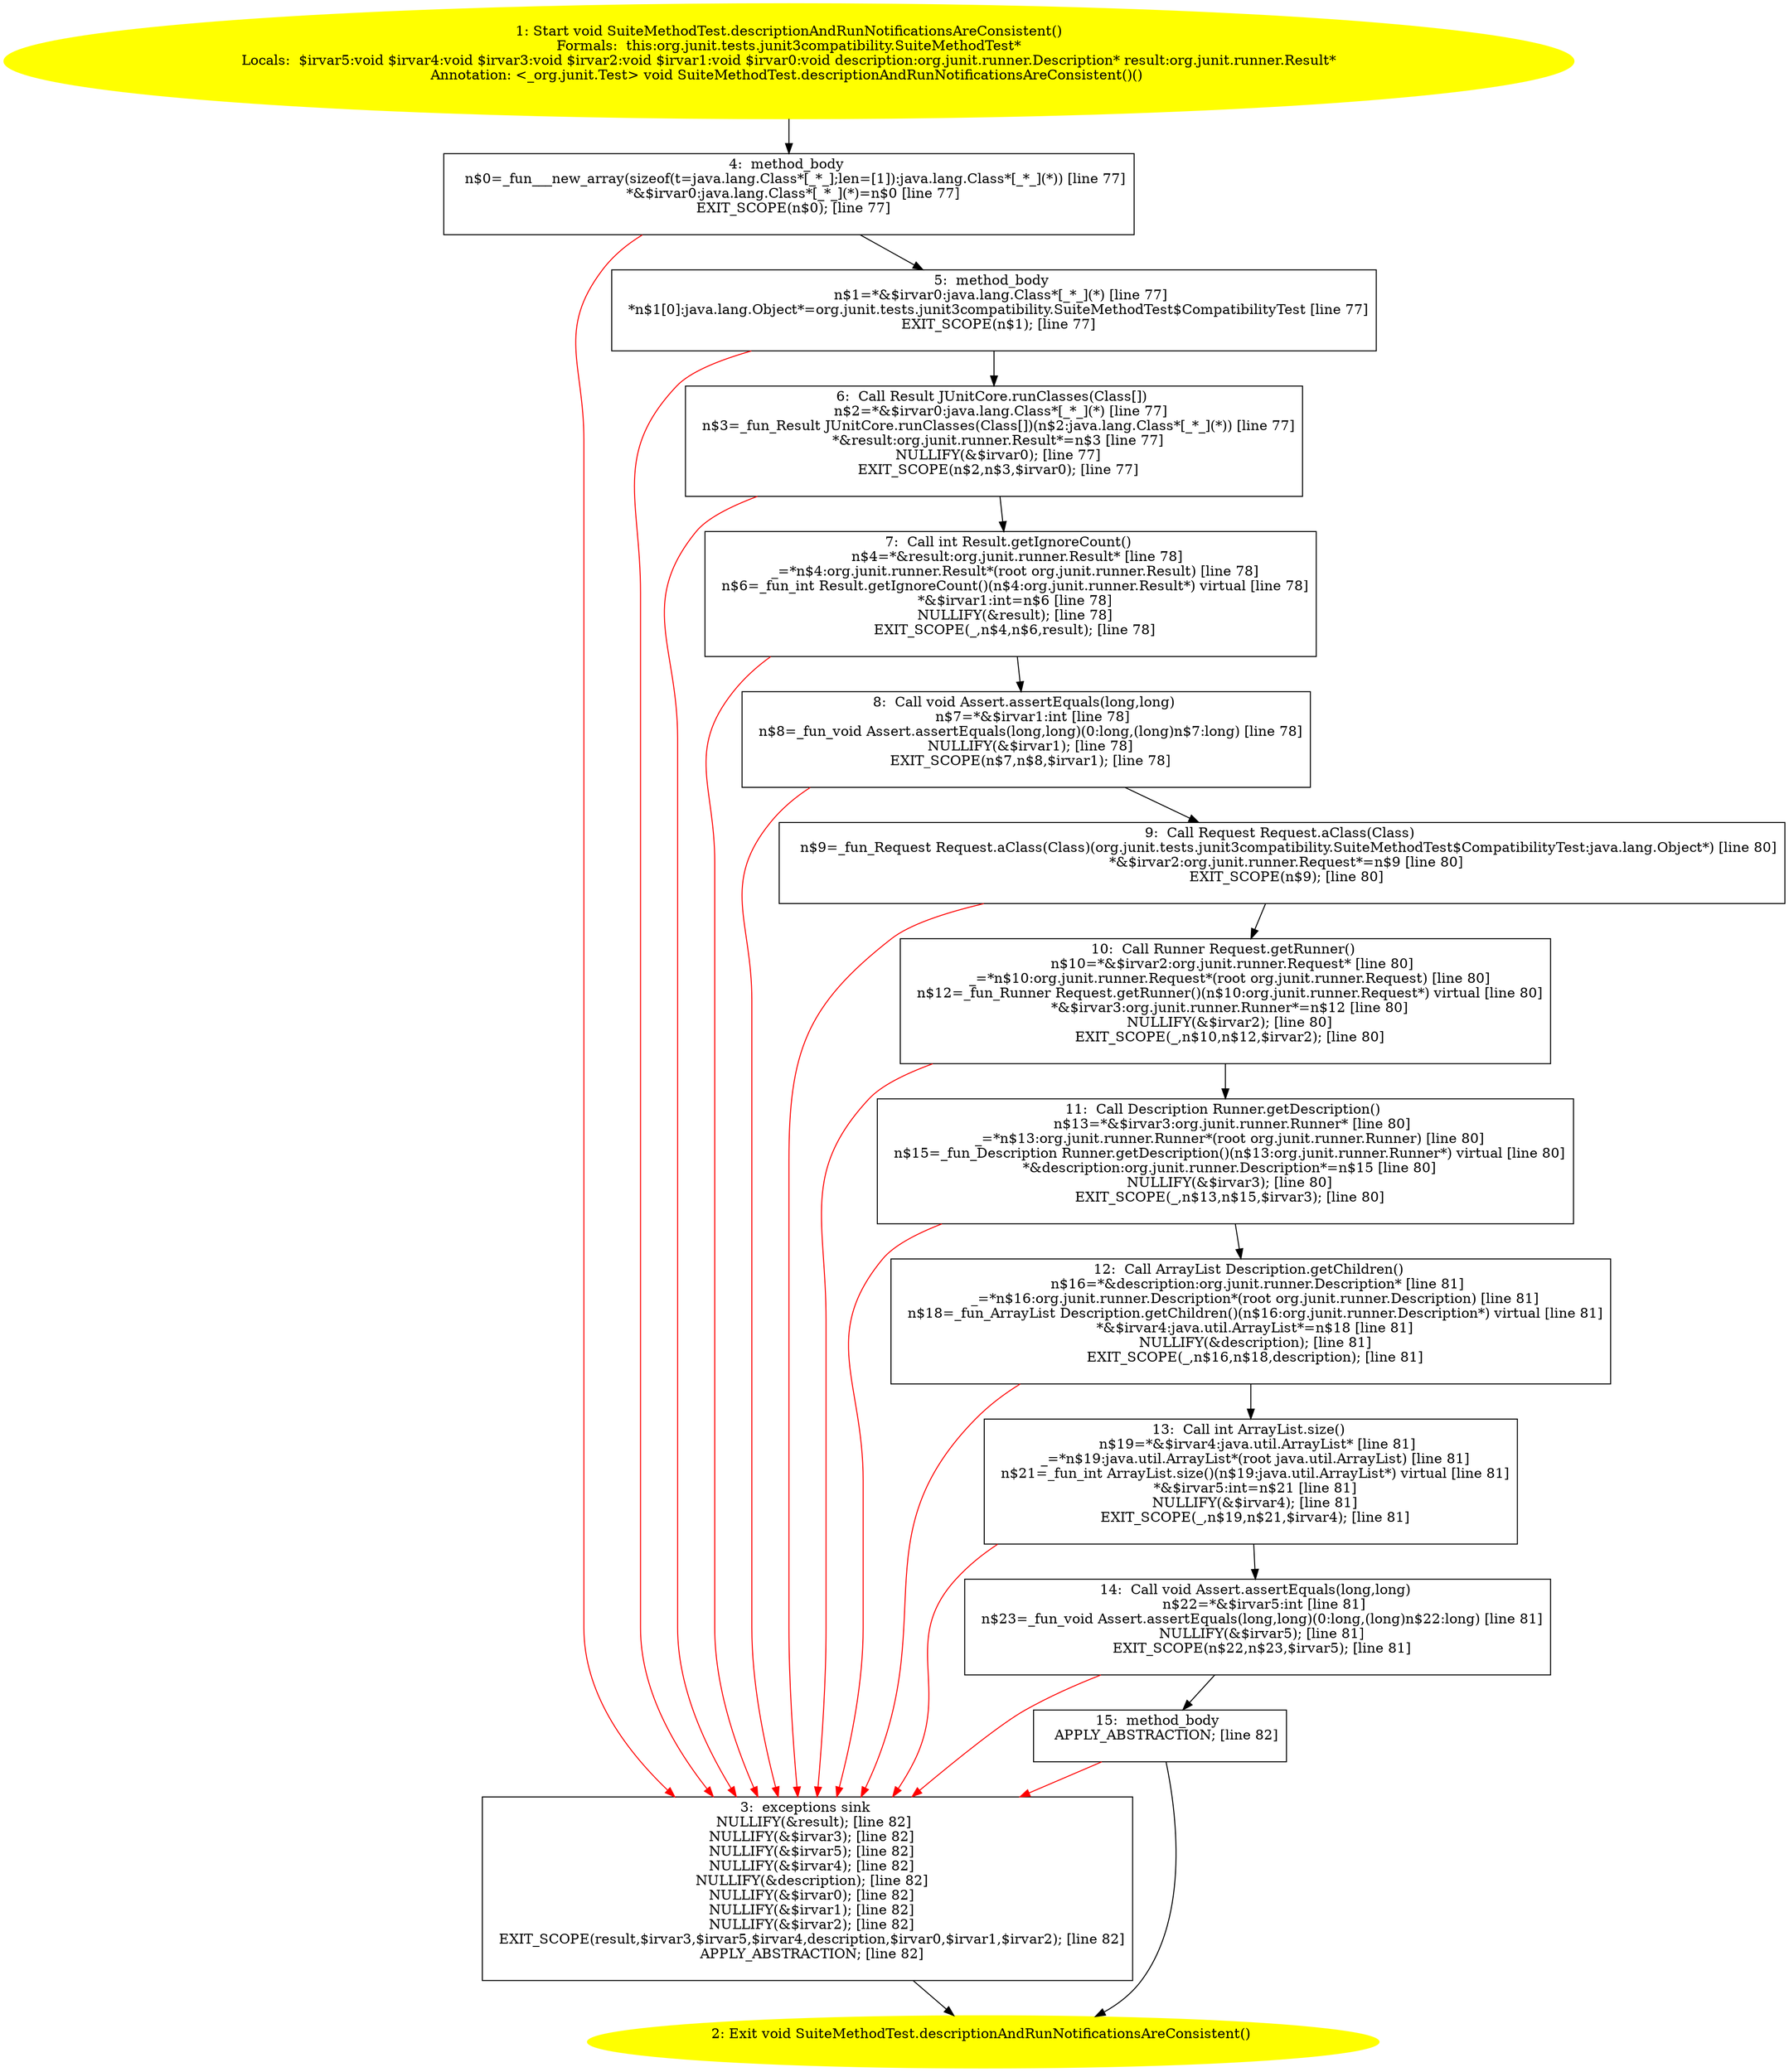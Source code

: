 /* @generated */
digraph cfg {
"org.junit.tests.junit3compatibility.SuiteMethodTest.descriptionAndRunNotificationsAreConsistent():vo.6ca3d704fff87214fd3dad428a673120_1" [label="1: Start void SuiteMethodTest.descriptionAndRunNotificationsAreConsistent()\nFormals:  this:org.junit.tests.junit3compatibility.SuiteMethodTest*\nLocals:  $irvar5:void $irvar4:void $irvar3:void $irvar2:void $irvar1:void $irvar0:void description:org.junit.runner.Description* result:org.junit.runner.Result*\nAnnotation: <_org.junit.Test> void SuiteMethodTest.descriptionAndRunNotificationsAreConsistent()() \n  " color=yellow style=filled]
	

	 "org.junit.tests.junit3compatibility.SuiteMethodTest.descriptionAndRunNotificationsAreConsistent():vo.6ca3d704fff87214fd3dad428a673120_1" -> "org.junit.tests.junit3compatibility.SuiteMethodTest.descriptionAndRunNotificationsAreConsistent():vo.6ca3d704fff87214fd3dad428a673120_4" ;
"org.junit.tests.junit3compatibility.SuiteMethodTest.descriptionAndRunNotificationsAreConsistent():vo.6ca3d704fff87214fd3dad428a673120_2" [label="2: Exit void SuiteMethodTest.descriptionAndRunNotificationsAreConsistent() \n  " color=yellow style=filled]
	

"org.junit.tests.junit3compatibility.SuiteMethodTest.descriptionAndRunNotificationsAreConsistent():vo.6ca3d704fff87214fd3dad428a673120_3" [label="3:  exceptions sink \n   NULLIFY(&result); [line 82]\n  NULLIFY(&$irvar3); [line 82]\n  NULLIFY(&$irvar5); [line 82]\n  NULLIFY(&$irvar4); [line 82]\n  NULLIFY(&description); [line 82]\n  NULLIFY(&$irvar0); [line 82]\n  NULLIFY(&$irvar1); [line 82]\n  NULLIFY(&$irvar2); [line 82]\n  EXIT_SCOPE(result,$irvar3,$irvar5,$irvar4,description,$irvar0,$irvar1,$irvar2); [line 82]\n  APPLY_ABSTRACTION; [line 82]\n " shape="box"]
	

	 "org.junit.tests.junit3compatibility.SuiteMethodTest.descriptionAndRunNotificationsAreConsistent():vo.6ca3d704fff87214fd3dad428a673120_3" -> "org.junit.tests.junit3compatibility.SuiteMethodTest.descriptionAndRunNotificationsAreConsistent():vo.6ca3d704fff87214fd3dad428a673120_2" ;
"org.junit.tests.junit3compatibility.SuiteMethodTest.descriptionAndRunNotificationsAreConsistent():vo.6ca3d704fff87214fd3dad428a673120_4" [label="4:  method_body \n   n$0=_fun___new_array(sizeof(t=java.lang.Class*[_*_];len=[1]):java.lang.Class*[_*_](*)) [line 77]\n  *&$irvar0:java.lang.Class*[_*_](*)=n$0 [line 77]\n  EXIT_SCOPE(n$0); [line 77]\n " shape="box"]
	

	 "org.junit.tests.junit3compatibility.SuiteMethodTest.descriptionAndRunNotificationsAreConsistent():vo.6ca3d704fff87214fd3dad428a673120_4" -> "org.junit.tests.junit3compatibility.SuiteMethodTest.descriptionAndRunNotificationsAreConsistent():vo.6ca3d704fff87214fd3dad428a673120_5" ;
	 "org.junit.tests.junit3compatibility.SuiteMethodTest.descriptionAndRunNotificationsAreConsistent():vo.6ca3d704fff87214fd3dad428a673120_4" -> "org.junit.tests.junit3compatibility.SuiteMethodTest.descriptionAndRunNotificationsAreConsistent():vo.6ca3d704fff87214fd3dad428a673120_3" [color="red" ];
"org.junit.tests.junit3compatibility.SuiteMethodTest.descriptionAndRunNotificationsAreConsistent():vo.6ca3d704fff87214fd3dad428a673120_5" [label="5:  method_body \n   n$1=*&$irvar0:java.lang.Class*[_*_](*) [line 77]\n  *n$1[0]:java.lang.Object*=org.junit.tests.junit3compatibility.SuiteMethodTest$CompatibilityTest [line 77]\n  EXIT_SCOPE(n$1); [line 77]\n " shape="box"]
	

	 "org.junit.tests.junit3compatibility.SuiteMethodTest.descriptionAndRunNotificationsAreConsistent():vo.6ca3d704fff87214fd3dad428a673120_5" -> "org.junit.tests.junit3compatibility.SuiteMethodTest.descriptionAndRunNotificationsAreConsistent():vo.6ca3d704fff87214fd3dad428a673120_6" ;
	 "org.junit.tests.junit3compatibility.SuiteMethodTest.descriptionAndRunNotificationsAreConsistent():vo.6ca3d704fff87214fd3dad428a673120_5" -> "org.junit.tests.junit3compatibility.SuiteMethodTest.descriptionAndRunNotificationsAreConsistent():vo.6ca3d704fff87214fd3dad428a673120_3" [color="red" ];
"org.junit.tests.junit3compatibility.SuiteMethodTest.descriptionAndRunNotificationsAreConsistent():vo.6ca3d704fff87214fd3dad428a673120_6" [label="6:  Call Result JUnitCore.runClasses(Class[]) \n   n$2=*&$irvar0:java.lang.Class*[_*_](*) [line 77]\n  n$3=_fun_Result JUnitCore.runClasses(Class[])(n$2:java.lang.Class*[_*_](*)) [line 77]\n  *&result:org.junit.runner.Result*=n$3 [line 77]\n  NULLIFY(&$irvar0); [line 77]\n  EXIT_SCOPE(n$2,n$3,$irvar0); [line 77]\n " shape="box"]
	

	 "org.junit.tests.junit3compatibility.SuiteMethodTest.descriptionAndRunNotificationsAreConsistent():vo.6ca3d704fff87214fd3dad428a673120_6" -> "org.junit.tests.junit3compatibility.SuiteMethodTest.descriptionAndRunNotificationsAreConsistent():vo.6ca3d704fff87214fd3dad428a673120_7" ;
	 "org.junit.tests.junit3compatibility.SuiteMethodTest.descriptionAndRunNotificationsAreConsistent():vo.6ca3d704fff87214fd3dad428a673120_6" -> "org.junit.tests.junit3compatibility.SuiteMethodTest.descriptionAndRunNotificationsAreConsistent():vo.6ca3d704fff87214fd3dad428a673120_3" [color="red" ];
"org.junit.tests.junit3compatibility.SuiteMethodTest.descriptionAndRunNotificationsAreConsistent():vo.6ca3d704fff87214fd3dad428a673120_7" [label="7:  Call int Result.getIgnoreCount() \n   n$4=*&result:org.junit.runner.Result* [line 78]\n  _=*n$4:org.junit.runner.Result*(root org.junit.runner.Result) [line 78]\n  n$6=_fun_int Result.getIgnoreCount()(n$4:org.junit.runner.Result*) virtual [line 78]\n  *&$irvar1:int=n$6 [line 78]\n  NULLIFY(&result); [line 78]\n  EXIT_SCOPE(_,n$4,n$6,result); [line 78]\n " shape="box"]
	

	 "org.junit.tests.junit3compatibility.SuiteMethodTest.descriptionAndRunNotificationsAreConsistent():vo.6ca3d704fff87214fd3dad428a673120_7" -> "org.junit.tests.junit3compatibility.SuiteMethodTest.descriptionAndRunNotificationsAreConsistent():vo.6ca3d704fff87214fd3dad428a673120_8" ;
	 "org.junit.tests.junit3compatibility.SuiteMethodTest.descriptionAndRunNotificationsAreConsistent():vo.6ca3d704fff87214fd3dad428a673120_7" -> "org.junit.tests.junit3compatibility.SuiteMethodTest.descriptionAndRunNotificationsAreConsistent():vo.6ca3d704fff87214fd3dad428a673120_3" [color="red" ];
"org.junit.tests.junit3compatibility.SuiteMethodTest.descriptionAndRunNotificationsAreConsistent():vo.6ca3d704fff87214fd3dad428a673120_8" [label="8:  Call void Assert.assertEquals(long,long) \n   n$7=*&$irvar1:int [line 78]\n  n$8=_fun_void Assert.assertEquals(long,long)(0:long,(long)n$7:long) [line 78]\n  NULLIFY(&$irvar1); [line 78]\n  EXIT_SCOPE(n$7,n$8,$irvar1); [line 78]\n " shape="box"]
	

	 "org.junit.tests.junit3compatibility.SuiteMethodTest.descriptionAndRunNotificationsAreConsistent():vo.6ca3d704fff87214fd3dad428a673120_8" -> "org.junit.tests.junit3compatibility.SuiteMethodTest.descriptionAndRunNotificationsAreConsistent():vo.6ca3d704fff87214fd3dad428a673120_9" ;
	 "org.junit.tests.junit3compatibility.SuiteMethodTest.descriptionAndRunNotificationsAreConsistent():vo.6ca3d704fff87214fd3dad428a673120_8" -> "org.junit.tests.junit3compatibility.SuiteMethodTest.descriptionAndRunNotificationsAreConsistent():vo.6ca3d704fff87214fd3dad428a673120_3" [color="red" ];
"org.junit.tests.junit3compatibility.SuiteMethodTest.descriptionAndRunNotificationsAreConsistent():vo.6ca3d704fff87214fd3dad428a673120_9" [label="9:  Call Request Request.aClass(Class) \n   n$9=_fun_Request Request.aClass(Class)(org.junit.tests.junit3compatibility.SuiteMethodTest$CompatibilityTest:java.lang.Object*) [line 80]\n  *&$irvar2:org.junit.runner.Request*=n$9 [line 80]\n  EXIT_SCOPE(n$9); [line 80]\n " shape="box"]
	

	 "org.junit.tests.junit3compatibility.SuiteMethodTest.descriptionAndRunNotificationsAreConsistent():vo.6ca3d704fff87214fd3dad428a673120_9" -> "org.junit.tests.junit3compatibility.SuiteMethodTest.descriptionAndRunNotificationsAreConsistent():vo.6ca3d704fff87214fd3dad428a673120_10" ;
	 "org.junit.tests.junit3compatibility.SuiteMethodTest.descriptionAndRunNotificationsAreConsistent():vo.6ca3d704fff87214fd3dad428a673120_9" -> "org.junit.tests.junit3compatibility.SuiteMethodTest.descriptionAndRunNotificationsAreConsistent():vo.6ca3d704fff87214fd3dad428a673120_3" [color="red" ];
"org.junit.tests.junit3compatibility.SuiteMethodTest.descriptionAndRunNotificationsAreConsistent():vo.6ca3d704fff87214fd3dad428a673120_10" [label="10:  Call Runner Request.getRunner() \n   n$10=*&$irvar2:org.junit.runner.Request* [line 80]\n  _=*n$10:org.junit.runner.Request*(root org.junit.runner.Request) [line 80]\n  n$12=_fun_Runner Request.getRunner()(n$10:org.junit.runner.Request*) virtual [line 80]\n  *&$irvar3:org.junit.runner.Runner*=n$12 [line 80]\n  NULLIFY(&$irvar2); [line 80]\n  EXIT_SCOPE(_,n$10,n$12,$irvar2); [line 80]\n " shape="box"]
	

	 "org.junit.tests.junit3compatibility.SuiteMethodTest.descriptionAndRunNotificationsAreConsistent():vo.6ca3d704fff87214fd3dad428a673120_10" -> "org.junit.tests.junit3compatibility.SuiteMethodTest.descriptionAndRunNotificationsAreConsistent():vo.6ca3d704fff87214fd3dad428a673120_11" ;
	 "org.junit.tests.junit3compatibility.SuiteMethodTest.descriptionAndRunNotificationsAreConsistent():vo.6ca3d704fff87214fd3dad428a673120_10" -> "org.junit.tests.junit3compatibility.SuiteMethodTest.descriptionAndRunNotificationsAreConsistent():vo.6ca3d704fff87214fd3dad428a673120_3" [color="red" ];
"org.junit.tests.junit3compatibility.SuiteMethodTest.descriptionAndRunNotificationsAreConsistent():vo.6ca3d704fff87214fd3dad428a673120_11" [label="11:  Call Description Runner.getDescription() \n   n$13=*&$irvar3:org.junit.runner.Runner* [line 80]\n  _=*n$13:org.junit.runner.Runner*(root org.junit.runner.Runner) [line 80]\n  n$15=_fun_Description Runner.getDescription()(n$13:org.junit.runner.Runner*) virtual [line 80]\n  *&description:org.junit.runner.Description*=n$15 [line 80]\n  NULLIFY(&$irvar3); [line 80]\n  EXIT_SCOPE(_,n$13,n$15,$irvar3); [line 80]\n " shape="box"]
	

	 "org.junit.tests.junit3compatibility.SuiteMethodTest.descriptionAndRunNotificationsAreConsistent():vo.6ca3d704fff87214fd3dad428a673120_11" -> "org.junit.tests.junit3compatibility.SuiteMethodTest.descriptionAndRunNotificationsAreConsistent():vo.6ca3d704fff87214fd3dad428a673120_12" ;
	 "org.junit.tests.junit3compatibility.SuiteMethodTest.descriptionAndRunNotificationsAreConsistent():vo.6ca3d704fff87214fd3dad428a673120_11" -> "org.junit.tests.junit3compatibility.SuiteMethodTest.descriptionAndRunNotificationsAreConsistent():vo.6ca3d704fff87214fd3dad428a673120_3" [color="red" ];
"org.junit.tests.junit3compatibility.SuiteMethodTest.descriptionAndRunNotificationsAreConsistent():vo.6ca3d704fff87214fd3dad428a673120_12" [label="12:  Call ArrayList Description.getChildren() \n   n$16=*&description:org.junit.runner.Description* [line 81]\n  _=*n$16:org.junit.runner.Description*(root org.junit.runner.Description) [line 81]\n  n$18=_fun_ArrayList Description.getChildren()(n$16:org.junit.runner.Description*) virtual [line 81]\n  *&$irvar4:java.util.ArrayList*=n$18 [line 81]\n  NULLIFY(&description); [line 81]\n  EXIT_SCOPE(_,n$16,n$18,description); [line 81]\n " shape="box"]
	

	 "org.junit.tests.junit3compatibility.SuiteMethodTest.descriptionAndRunNotificationsAreConsistent():vo.6ca3d704fff87214fd3dad428a673120_12" -> "org.junit.tests.junit3compatibility.SuiteMethodTest.descriptionAndRunNotificationsAreConsistent():vo.6ca3d704fff87214fd3dad428a673120_13" ;
	 "org.junit.tests.junit3compatibility.SuiteMethodTest.descriptionAndRunNotificationsAreConsistent():vo.6ca3d704fff87214fd3dad428a673120_12" -> "org.junit.tests.junit3compatibility.SuiteMethodTest.descriptionAndRunNotificationsAreConsistent():vo.6ca3d704fff87214fd3dad428a673120_3" [color="red" ];
"org.junit.tests.junit3compatibility.SuiteMethodTest.descriptionAndRunNotificationsAreConsistent():vo.6ca3d704fff87214fd3dad428a673120_13" [label="13:  Call int ArrayList.size() \n   n$19=*&$irvar4:java.util.ArrayList* [line 81]\n  _=*n$19:java.util.ArrayList*(root java.util.ArrayList) [line 81]\n  n$21=_fun_int ArrayList.size()(n$19:java.util.ArrayList*) virtual [line 81]\n  *&$irvar5:int=n$21 [line 81]\n  NULLIFY(&$irvar4); [line 81]\n  EXIT_SCOPE(_,n$19,n$21,$irvar4); [line 81]\n " shape="box"]
	

	 "org.junit.tests.junit3compatibility.SuiteMethodTest.descriptionAndRunNotificationsAreConsistent():vo.6ca3d704fff87214fd3dad428a673120_13" -> "org.junit.tests.junit3compatibility.SuiteMethodTest.descriptionAndRunNotificationsAreConsistent():vo.6ca3d704fff87214fd3dad428a673120_14" ;
	 "org.junit.tests.junit3compatibility.SuiteMethodTest.descriptionAndRunNotificationsAreConsistent():vo.6ca3d704fff87214fd3dad428a673120_13" -> "org.junit.tests.junit3compatibility.SuiteMethodTest.descriptionAndRunNotificationsAreConsistent():vo.6ca3d704fff87214fd3dad428a673120_3" [color="red" ];
"org.junit.tests.junit3compatibility.SuiteMethodTest.descriptionAndRunNotificationsAreConsistent():vo.6ca3d704fff87214fd3dad428a673120_14" [label="14:  Call void Assert.assertEquals(long,long) \n   n$22=*&$irvar5:int [line 81]\n  n$23=_fun_void Assert.assertEquals(long,long)(0:long,(long)n$22:long) [line 81]\n  NULLIFY(&$irvar5); [line 81]\n  EXIT_SCOPE(n$22,n$23,$irvar5); [line 81]\n " shape="box"]
	

	 "org.junit.tests.junit3compatibility.SuiteMethodTest.descriptionAndRunNotificationsAreConsistent():vo.6ca3d704fff87214fd3dad428a673120_14" -> "org.junit.tests.junit3compatibility.SuiteMethodTest.descriptionAndRunNotificationsAreConsistent():vo.6ca3d704fff87214fd3dad428a673120_15" ;
	 "org.junit.tests.junit3compatibility.SuiteMethodTest.descriptionAndRunNotificationsAreConsistent():vo.6ca3d704fff87214fd3dad428a673120_14" -> "org.junit.tests.junit3compatibility.SuiteMethodTest.descriptionAndRunNotificationsAreConsistent():vo.6ca3d704fff87214fd3dad428a673120_3" [color="red" ];
"org.junit.tests.junit3compatibility.SuiteMethodTest.descriptionAndRunNotificationsAreConsistent():vo.6ca3d704fff87214fd3dad428a673120_15" [label="15:  method_body \n   APPLY_ABSTRACTION; [line 82]\n " shape="box"]
	

	 "org.junit.tests.junit3compatibility.SuiteMethodTest.descriptionAndRunNotificationsAreConsistent():vo.6ca3d704fff87214fd3dad428a673120_15" -> "org.junit.tests.junit3compatibility.SuiteMethodTest.descriptionAndRunNotificationsAreConsistent():vo.6ca3d704fff87214fd3dad428a673120_2" ;
	 "org.junit.tests.junit3compatibility.SuiteMethodTest.descriptionAndRunNotificationsAreConsistent():vo.6ca3d704fff87214fd3dad428a673120_15" -> "org.junit.tests.junit3compatibility.SuiteMethodTest.descriptionAndRunNotificationsAreConsistent():vo.6ca3d704fff87214fd3dad428a673120_3" [color="red" ];
}
